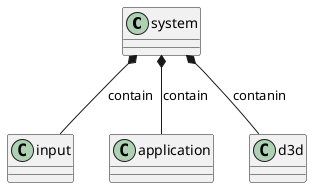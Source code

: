 @startuml
'https://plantuml.com/class-diagram

class system
class input
class application
class d3d

system *-- input : contain
system *-- application : contain
system *-- d3d : contanin
@enduml